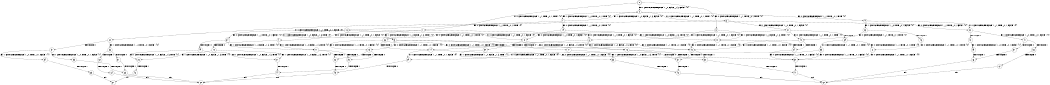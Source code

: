 digraph BCG {
size = "7, 10.5";
center = TRUE;
node [shape = circle];
0 [peripheries = 2];
0 -> 1 [label = "EX !0 !ATOMIC_EXCH_BRANCH (1, +1, TRUE, +0, 1, TRUE) !{0}"];
0 -> 2 [label = "EX !1 !ATOMIC_EXCH_BRANCH (1, +0, FALSE, +1, 3, FALSE) !{0}"];
0 -> 3 [label = "EX !0 !ATOMIC_EXCH_BRANCH (1, +1, TRUE, +0, 1, TRUE) !{0}"];
1 -> 4 [label = "EX !0 !ATOMIC_EXCH_BRANCH (1, +1, TRUE, +0, 1, FALSE) !{0}"];
1 -> 5 [label = "EX !1 !ATOMIC_EXCH_BRANCH (1, +0, FALSE, +1, 3, TRUE) !{0}"];
1 -> 6 [label = "EX !0 !ATOMIC_EXCH_BRANCH (1, +1, TRUE, +0, 1, FALSE) !{0}"];
2 -> 7 [label = "EX !1 !ATOMIC_EXCH_BRANCH (1, +0, TRUE, +0, 1, TRUE) !{0}"];
2 -> 8 [label = "EX !0 !ATOMIC_EXCH_BRANCH (1, +1, TRUE, +0, 1, TRUE) !{0}"];
2 -> 9 [label = "EX !0 !ATOMIC_EXCH_BRANCH (1, +1, TRUE, +0, 1, TRUE) !{0}"];
3 -> 10 [label = "EX !1 !ATOMIC_EXCH_BRANCH (1, +0, FALSE, +1, 3, TRUE) !{0}"];
3 -> 6 [label = "EX !0 !ATOMIC_EXCH_BRANCH (1, +1, TRUE, +0, 1, FALSE) !{0}"];
4 -> 11 [label = "EX !1 !ATOMIC_EXCH_BRANCH (1, +0, FALSE, +1, 3, TRUE) !{0}"];
4 -> 12 [label = "TERMINATE !0"];
5 -> 13 [label = "EX !0 !ATOMIC_EXCH_BRANCH (1, +1, TRUE, +0, 1, FALSE) !{0}"];
5 -> 14 [label = "TERMINATE !1"];
5 -> 15 [label = "EX !0 !ATOMIC_EXCH_BRANCH (1, +1, TRUE, +0, 1, FALSE) !{0}"];
6 -> 16 [label = "EX !1 !ATOMIC_EXCH_BRANCH (1, +0, FALSE, +1, 3, TRUE) !{0}"];
6 -> 17 [label = "TERMINATE !0"];
7 -> 2 [label = "EX !1 !ATOMIC_EXCH_BRANCH (1, +0, FALSE, +1, 3, FALSE) !{0}"];
7 -> 18 [label = "EX !0 !ATOMIC_EXCH_BRANCH (1, +1, TRUE, +0, 1, TRUE) !{0}"];
7 -> 19 [label = "EX !0 !ATOMIC_EXCH_BRANCH (1, +1, TRUE, +0, 1, TRUE) !{0}"];
8 -> 20 [label = "EX !0 !ATOMIC_EXCH_BRANCH (1, +1, TRUE, +0, 1, FALSE) !{0}"];
8 -> 21 [label = "EX !1 !ATOMIC_EXCH_BRANCH (1, +0, TRUE, +0, 1, FALSE) !{0}"];
8 -> 22 [label = "EX !0 !ATOMIC_EXCH_BRANCH (1, +1, TRUE, +0, 1, FALSE) !{0}"];
9 -> 23 [label = "EX !1 !ATOMIC_EXCH_BRANCH (1, +0, TRUE, +0, 1, FALSE) !{0}"];
9 -> 22 [label = "EX !0 !ATOMIC_EXCH_BRANCH (1, +1, TRUE, +0, 1, FALSE) !{0}"];
10 -> 24 [label = "TERMINATE !1"];
10 -> 15 [label = "EX !0 !ATOMIC_EXCH_BRANCH (1, +1, TRUE, +0, 1, FALSE) !{0}"];
11 -> 25 [label = "TERMINATE !0"];
11 -> 26 [label = "TERMINATE !1"];
12 -> 27 [label = "EX !1 !ATOMIC_EXCH_BRANCH (1, +0, FALSE, +1, 3, TRUE) !{1}"];
12 -> 28 [label = "EX !1 !ATOMIC_EXCH_BRANCH (1, +0, FALSE, +1, 3, TRUE) !{1}"];
13 -> 25 [label = "TERMINATE !0"];
13 -> 26 [label = "TERMINATE !1"];
14 -> 29 [label = "EX !0 !ATOMIC_EXCH_BRANCH (1, +1, TRUE, +0, 1, FALSE) !{0}"];
14 -> 30 [label = "EX !0 !ATOMIC_EXCH_BRANCH (1, +1, TRUE, +0, 1, FALSE) !{0}"];
15 -> 31 [label = "TERMINATE !0"];
15 -> 32 [label = "TERMINATE !1"];
16 -> 31 [label = "TERMINATE !0"];
16 -> 32 [label = "TERMINATE !1"];
17 -> 33 [label = "EX !1 !ATOMIC_EXCH_BRANCH (1, +0, FALSE, +1, 3, TRUE) !{1}"];
18 -> 34 [label = "EX !0 !ATOMIC_EXCH_BRANCH (1, +1, TRUE, +0, 1, FALSE) !{0}"];
18 -> 5 [label = "EX !1 !ATOMIC_EXCH_BRANCH (1, +0, FALSE, +1, 3, TRUE) !{0}"];
18 -> 35 [label = "EX !0 !ATOMIC_EXCH_BRANCH (1, +1, TRUE, +0, 1, FALSE) !{0}"];
19 -> 10 [label = "EX !1 !ATOMIC_EXCH_BRANCH (1, +0, FALSE, +1, 3, TRUE) !{0}"];
19 -> 35 [label = "EX !0 !ATOMIC_EXCH_BRANCH (1, +1, TRUE, +0, 1, FALSE) !{0}"];
20 -> 36 [label = "EX !1 !ATOMIC_EXCH_BRANCH (1, +0, TRUE, +0, 1, FALSE) !{0}"];
20 -> 37 [label = "TERMINATE !0"];
21 -> 38 [label = "EX !0 !ATOMIC_EXCH_BRANCH (1, +1, TRUE, +0, 1, TRUE) !{0}"];
21 -> 39 [label = "TERMINATE !1"];
21 -> 40 [label = "EX !0 !ATOMIC_EXCH_BRANCH (1, +1, TRUE, +0, 1, TRUE) !{0}"];
22 -> 41 [label = "EX !1 !ATOMIC_EXCH_BRANCH (1, +0, TRUE, +0, 1, FALSE) !{0}"];
22 -> 42 [label = "TERMINATE !0"];
23 -> 43 [label = "TERMINATE !1"];
23 -> 40 [label = "EX !0 !ATOMIC_EXCH_BRANCH (1, +1, TRUE, +0, 1, TRUE) !{0}"];
24 -> 30 [label = "EX !0 !ATOMIC_EXCH_BRANCH (1, +1, TRUE, +0, 1, FALSE) !{0}"];
25 -> 44 [label = "TERMINATE !1"];
26 -> 45 [label = "TERMINATE !0"];
27 -> 44 [label = "TERMINATE !1"];
28 -> 46 [label = "TERMINATE !1"];
29 -> 45 [label = "TERMINATE !0"];
30 -> 47 [label = "TERMINATE !0"];
31 -> 48 [label = "TERMINATE !1"];
32 -> 47 [label = "TERMINATE !0"];
33 -> 48 [label = "TERMINATE !1"];
34 -> 11 [label = "EX !1 !ATOMIC_EXCH_BRANCH (1, +0, FALSE, +1, 3, TRUE) !{0}"];
34 -> 49 [label = "TERMINATE !0"];
35 -> 16 [label = "EX !1 !ATOMIC_EXCH_BRANCH (1, +0, FALSE, +1, 3, TRUE) !{0}"];
35 -> 50 [label = "TERMINATE !0"];
36 -> 51 [label = "TERMINATE !0"];
36 -> 52 [label = "TERMINATE !1"];
37 -> 53 [label = "EX !1 !ATOMIC_EXCH_BRANCH (1, +0, TRUE, +0, 1, FALSE) !{1}"];
37 -> 54 [label = "EX !1 !ATOMIC_EXCH_BRANCH (1, +0, TRUE, +0, 1, FALSE) !{1}"];
38 -> 13 [label = "EX !0 !ATOMIC_EXCH_BRANCH (1, +1, TRUE, +0, 1, FALSE) !{0}"];
38 -> 14 [label = "TERMINATE !1"];
38 -> 15 [label = "EX !0 !ATOMIC_EXCH_BRANCH (1, +1, TRUE, +0, 1, FALSE) !{0}"];
39 -> 55 [label = "EX !0 !ATOMIC_EXCH_BRANCH (1, +1, TRUE, +0, 1, TRUE) !{0}"];
39 -> 56 [label = "EX !0 !ATOMIC_EXCH_BRANCH (1, +1, TRUE, +0, 1, TRUE) !{0}"];
40 -> 24 [label = "TERMINATE !1"];
40 -> 15 [label = "EX !0 !ATOMIC_EXCH_BRANCH (1, +1, TRUE, +0, 1, FALSE) !{0}"];
41 -> 57 [label = "TERMINATE !0"];
41 -> 58 [label = "TERMINATE !1"];
42 -> 59 [label = "EX !1 !ATOMIC_EXCH_BRANCH (1, +0, TRUE, +0, 1, FALSE) !{1}"];
43 -> 56 [label = "EX !0 !ATOMIC_EXCH_BRANCH (1, +1, TRUE, +0, 1, TRUE) !{0}"];
44 -> 60 [label = "exit"];
45 -> 60 [label = "exit"];
46 -> 61 [label = "exit"];
47 -> 62 [label = "exit"];
48 -> 62 [label = "exit"];
49 -> 27 [label = "EX !1 !ATOMIC_EXCH_BRANCH (1, +0, FALSE, +1, 3, TRUE) !{1}"];
49 -> 28 [label = "EX !1 !ATOMIC_EXCH_BRANCH (1, +0, FALSE, +1, 3, TRUE) !{1}"];
50 -> 33 [label = "EX !1 !ATOMIC_EXCH_BRANCH (1, +0, FALSE, +1, 3, TRUE) !{1}"];
51 -> 63 [label = "TERMINATE !1"];
52 -> 64 [label = "TERMINATE !0"];
53 -> 63 [label = "TERMINATE !1"];
54 -> 65 [label = "TERMINATE !1"];
55 -> 29 [label = "EX !0 !ATOMIC_EXCH_BRANCH (1, +1, TRUE, +0, 1, FALSE) !{0}"];
55 -> 30 [label = "EX !0 !ATOMIC_EXCH_BRANCH (1, +1, TRUE, +0, 1, FALSE) !{0}"];
56 -> 30 [label = "EX !0 !ATOMIC_EXCH_BRANCH (1, +1, TRUE, +0, 1, FALSE) !{0}"];
57 -> 66 [label = "TERMINATE !1"];
58 -> 67 [label = "TERMINATE !0"];
59 -> 66 [label = "TERMINATE !1"];
63 -> 60 [label = "exit"];
64 -> 60 [label = "exit"];
65 -> 61 [label = "exit"];
66 -> 62 [label = "exit"];
67 -> 62 [label = "exit"];
}
